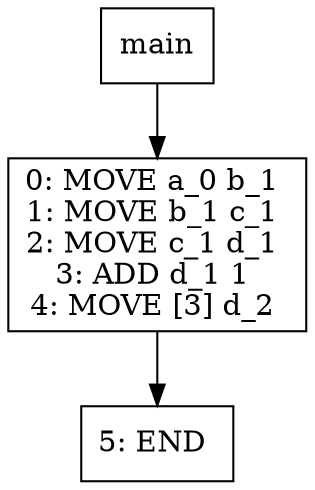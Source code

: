 digraph test019 {
node [shape=box]
1[label="main"]
1 -> 3
3[label="0: MOVE a_0 b_1 
1: MOVE b_1 c_1 
2: MOVE c_1 d_1 
3: ADD d_1 1 
4: MOVE [3] d_2 
"]
3 -> 7
7[label="5: END 
"]
}
